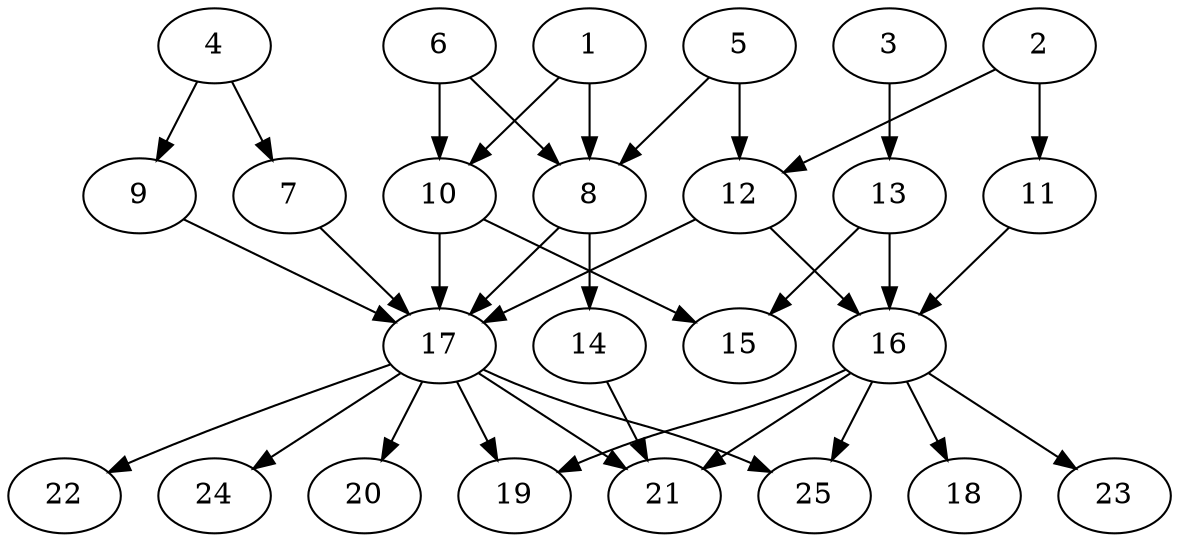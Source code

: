 // DAG automatically generated by daggen at Thu Oct  3 14:00:40 2019
// ./daggen --dot -n 25 --ccr 0.3 --fat 0.7 --regular 0.5 --density 0.6 --mindata 5242880 --maxdata 52428800 
digraph G {
  1 [size="88275627", alpha="0.18", expect_size="26482688"] 
  1 -> 8 [size ="26482688"]
  1 -> 10 [size ="26482688"]
  2 [size="20927147", alpha="0.04", expect_size="6278144"] 
  2 -> 11 [size ="6278144"]
  2 -> 12 [size ="6278144"]
  3 [size="30883840", alpha="0.03", expect_size="9265152"] 
  3 -> 13 [size ="9265152"]
  4 [size="41656320", alpha="0.00", expect_size="12496896"] 
  4 -> 7 [size ="12496896"]
  4 -> 9 [size ="12496896"]
  5 [size="148790613", alpha="0.06", expect_size="44637184"] 
  5 -> 8 [size ="44637184"]
  5 -> 12 [size ="44637184"]
  6 [size="130979840", alpha="0.18", expect_size="39293952"] 
  6 -> 8 [size ="39293952"]
  6 -> 10 [size ="39293952"]
  7 [size="88971947", alpha="0.14", expect_size="26691584"] 
  7 -> 17 [size ="26691584"]
  8 [size="50933760", alpha="0.01", expect_size="15280128"] 
  8 -> 14 [size ="15280128"]
  8 -> 17 [size ="15280128"]
  9 [size="171011413", alpha="0.16", expect_size="51303424"] 
  9 -> 17 [size ="51303424"]
  10 [size="47383893", alpha="0.17", expect_size="14215168"] 
  10 -> 15 [size ="14215168"]
  10 -> 17 [size ="14215168"]
  11 [size="29696000", alpha="0.19", expect_size="8908800"] 
  11 -> 16 [size ="8908800"]
  12 [size="167372800", alpha="0.04", expect_size="50211840"] 
  12 -> 16 [size ="50211840"]
  12 -> 17 [size ="50211840"]
  13 [size="44014933", alpha="0.04", expect_size="13204480"] 
  13 -> 15 [size ="13204480"]
  13 -> 16 [size ="13204480"]
  14 [size="63849813", alpha="0.11", expect_size="19154944"] 
  14 -> 21 [size ="19154944"]
  15 [size="65553067", alpha="0.05", expect_size="19665920"] 
  16 [size="111353173", alpha="0.11", expect_size="33405952"] 
  16 -> 18 [size ="33405952"]
  16 -> 19 [size ="33405952"]
  16 -> 21 [size ="33405952"]
  16 -> 23 [size ="33405952"]
  16 -> 25 [size ="33405952"]
  17 [size="98478080", alpha="0.11", expect_size="29543424"] 
  17 -> 19 [size ="29543424"]
  17 -> 20 [size ="29543424"]
  17 -> 21 [size ="29543424"]
  17 -> 22 [size ="29543424"]
  17 -> 24 [size ="29543424"]
  17 -> 25 [size ="29543424"]
  18 [size="47868587", alpha="0.14", expect_size="14360576"] 
  19 [size="57985707", alpha="0.00", expect_size="17395712"] 
  20 [size="29822293", alpha="0.13", expect_size="8946688"] 
  21 [size="163372373", alpha="0.14", expect_size="49011712"] 
  22 [size="153528320", alpha="0.16", expect_size="46058496"] 
  23 [size="30375253", alpha="0.20", expect_size="9112576"] 
  24 [size="61853013", alpha="0.06", expect_size="18555904"] 
  25 [size="148992000", alpha="0.10", expect_size="44697600"] 
}
